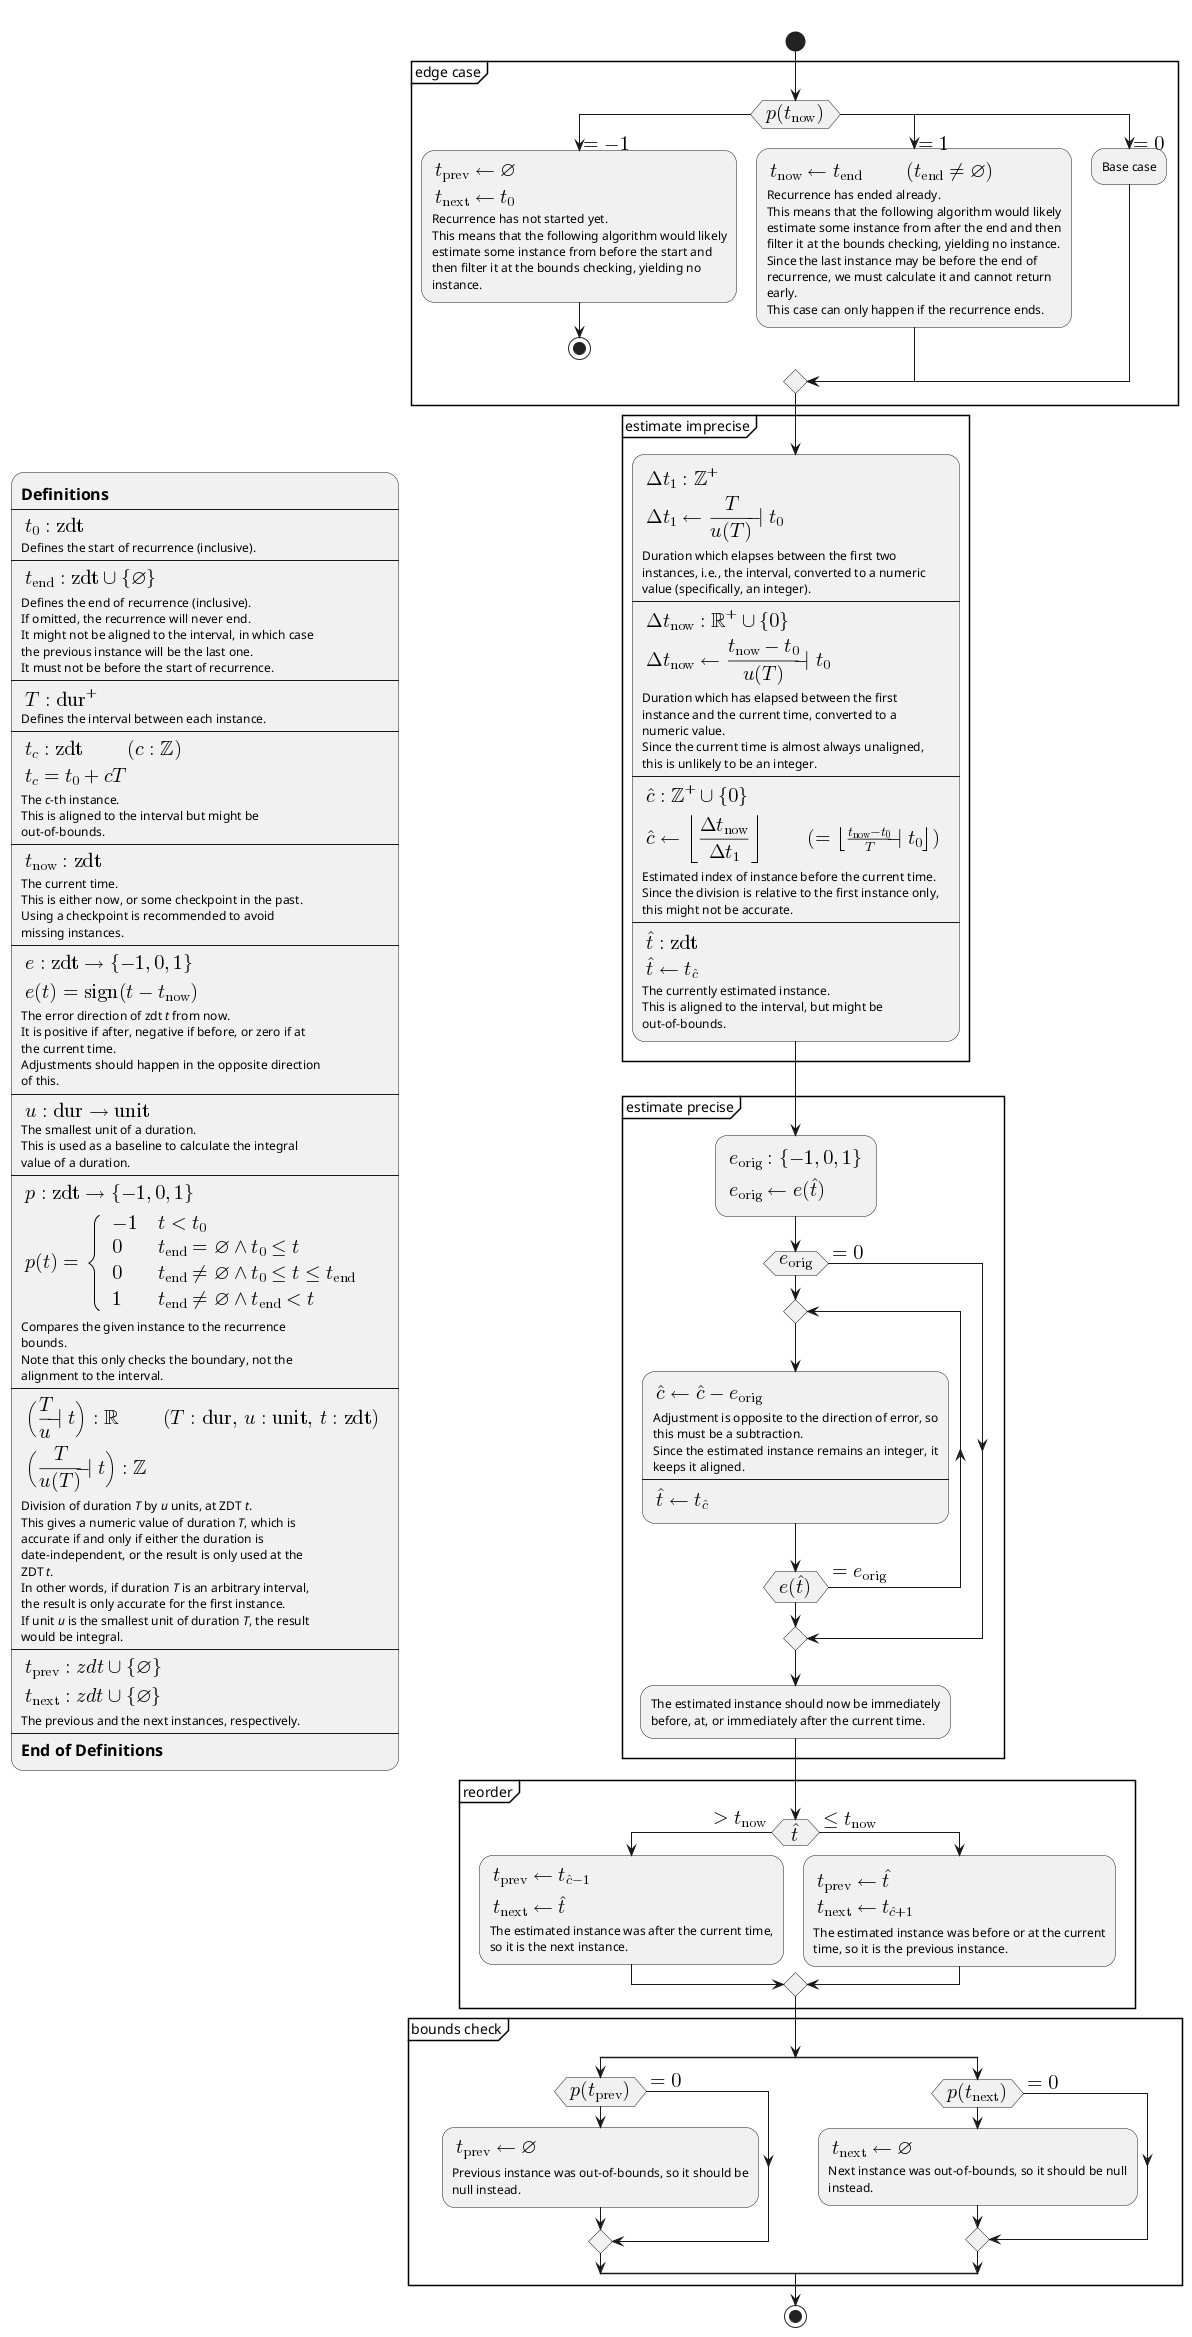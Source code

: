 @startuml getRecurringInstance
<style>
element {
  MaximumWidth 300
}
</style>

split
-[hidden]->

:= Definitions
----
<latex>t_0\colon \mathrm{zdt}</latex>
Defines the start of recurrence (inclusive).
----
<latex>t_{\mathrm{end}}\colon \mathrm{zdt}\cup \{\varnothing\}</latex>
Defines the end of recurrence (inclusive).
If omitted, the recurrence will never end.
It might not be aligned to the interval, in which case the previous instance will be the last one.
It must not be before the start of recurrence.
----
<latex>T\colon \mathrm{dur}^+</latex>
Defines the interval between each instance.
----
<latex>t_c\colon \mathrm{zdt} \pod{c\colon \mathbb{Z}}\\t_c = t_0 + cT</latex>
The <i>c</i>-th instance.
This is aligned to the interval but might be out-of-bounds.
----
<latex>t_{\mathrm{now}}\colon \mathrm{zdt}</latex>
The current time.
This is either now, or some checkpoint in the past.
Using a checkpoint is recommended to avoid missing instances.
----
<latex>e: \mathrm{zdt} \to \{-1, 0, 1\}\\e(t) = \operatorname{sign}(t - t_{\mathrm{now}})</latex>
The error direction of zdt <i>t</i> from now.
It is positive if after, negative if before, or zero if at the current time.
Adjustments should happen in the opposite direction of this.
----
<latex>u\colon \mathrm{dur} \to \mathrm{unit}</latex>
The smallest unit of a duration.
This is used as a baseline to calculate the integral value of a duration.
----
<latex>p\colon \mathrm{zdt} \to \{-1, 0, 1\}\\p(t) = \begin{cases}-1 \quad& t < t_0\\0 \quad& t_{\mathrm{end}} = \varnothing \land t_0 \le t\\0 \quad& t_{\mathrm{end}} \ne \varnothing \land t_0 \le t \le t_{\mathrm{end}}\\1 \quad& t_{\mathrm{end}} \ne \varnothing \land t_{\mathrm{end}} < t\end{cases}</latex>
Compares the given instance to the recurrence bounds.
Note that this only checks the boundary, not the alignment to the interval.
----
<latex>\Bigl(\frac{T}{u} \kern{-11mu}-\kern{-8mu}|\;t \Bigr)\colon \mathbb{R}\pod{T \colon \mathrm{dur},\, u \colon \mathrm{unit},\, t \colon \mathrm{zdt}}\\\Bigl(\frac{T}{u(T)} \kern{-11mu}-\kern{-8mu}|\;t\Bigr)\colon \mathbb{Z}</latex>
Division of duration <i>T</i> by <i>u</i> units, at ZDT <i>t</i>.
This gives a numeric value of duration <i>T</i>, which is accurate if and only if either the duration is date-independent, or the result is only used at the ZDT <i>t</i>.
In other words, if duration <i>T</i> is an arbitrary interval, the result is only accurate for the first instance.
If unit <i>u</i> is the smallest unit of duration <i>T</i>, the result would be integral.
----
<latex>t_{\mathrm{prev}} \colon zdt \cup\{\varnothing\}\\t_{\mathrm{next}} \colon zdt \cup\{\varnothing\}</latex>
The previous and the next instances, respectively.
----
= End of Definitions;
detach

split again
-[hidden]->
start

group edge case
	switch (<latex>p(t_{\mathrm{now}})</latex>)
	case (<latex>= -1</latex>)
		:<latex>t_{\mathrm{prev}} \mathrel\leftarrow \varnothing\\t_{\mathrm{next}} \mathrel\leftarrow t_0</latex>
		Recurrence has not started yet.
		This means that the following algorithm would likely estimate some instance from before the start and then filter it at the bounds checking, yielding no instance.;
		stop
	case (<latex>= 1</latex>)
		:<latex>t_{\mathrm{now}} \mathrel\leftarrow t_{\mathrm{end}} \pod{t_{\mathrm{end}} \ne \varnothing}</latex>
		Recurrence has ended already.
		This means that the following algorithm would likely estimate some instance from after the end and then filter it at the bounds checking, yielding no instance.
		Since the last instance may be before the end of recurrence, we must calculate it and cannot return early.
		This case can only happen if the recurrence ends.;
	case (<latex>= 0</latex>)
		:Base case;
	endswitch
end group

group estimate imprecise
	:<latex>\Delta t_1\colon \mathbb{Z}^+\\\Delta t_1 \mathrel\leftarrow \frac{T}{u(T)} \kern{-11mu}-\kern{-8mu}|\;t_0</latex>
	Duration which elapses between the first two instances, i.e., the interval, converted to a numeric value (specifically, an integer).
	----
	<latex>\Delta t_{\mathrm{now}}\colon \mathbb{R}^+ \cup \{0\} \\\Delta t_{\mathrm{now}} \mathrel\leftarrow \frac{t_{\mathrm{now}} - t_0}{u(T)} \kern{-11mu}-\kern{-8mu}|\;t_0</latex>
	Duration which has elapsed between the first instance and the current time, converted to a numeric value.
	Since the current time is almost always unaligned, this is unlikely to be an integer.
	----
	<latex>\hat c\colon \mathbb{Z}^{+} \cup \{0\}\\\hat c \mathrel\leftarrow \left\lfloor \frac{\Delta t_{\mathrm{now}}}{\Delta t_1} \right\rfloor \pod{= \textstyle \left\lfloor \frac{t_{\mathrm{now}} - t_0}{T} \kern{-11mu}-\kern{-8mu}|\;t_0 \right\rfloor}</latex>
	Estimated index of instance before the current time.
	Since the division is relative to the first instance only, this might not be accurate.
	----
	<latex>\hat t\colon \mathrm{zdt}\\\hat t \mathrel\leftarrow t_{\hat c}</latex>
	The currently estimated instance.
	This is aligned to the interval, but might be out-of-bounds.;
end group

group estimate precise
	:<latex>e_{\mathrm{orig}}\colon \{-1,0,1\}\\e_{\mathrm{orig}} \mathrel\leftarrow e(\hat t)</latex>;
	if (<latex>e_{\mathrm{orig}}</latex>) then
		repeat
			:<latex>\hat c \mathrel\leftarrow \hat c - e_{\mathrm{orig}}</latex>
			Adjustment is opposite to the direction of error, so this must be a subtraction.
			Since the estimated instance remains an integer, it keeps it aligned.
			----
			<latex>\hat t \mathrel\leftarrow t_{\hat c}</latex>;
		repeat while (<latex>e(\hat t)</latex>) is (<latex>= e_{\mathrm{orig}}</latex>)
	else (<latex>= 0</latex>)
	endif
	:The estimated instance should now be immediately before, at, or immediately after the current time.;
end group

group reorder
	if (<latex>\hat t</latex>) is (<latex>\gt t_{\mathrm{now}}</latex>) then
		:<latex>t_{\mathrm{prev}} \mathrel\leftarrow t_{\hat c - 1}\\t_{\mathrm{next}} \mathrel\leftarrow \hat t</latex>
		The estimated instance was after the current time, so it is the next instance.;
	else (<latex>\le t_{\mathrm{now}}</latex>)
		:<latex>t_{\mathrm{prev}} \mathrel\leftarrow \hat t\\t_{\mathrm{next}} \mathrel\leftarrow t_{\hat c + 1}</latex>
		The estimated instance was before or at the current time, so it is the previous instance.;
	endif
end group

group bounds check
	split
		if (<latex>p(t_{\mathrm{prev}})</latex>) then
			:<latex>t_{\mathrm{prev}} \mathrel\leftarrow \varnothing</latex>
			Previous instance was out-of-bounds, so it should be null instead.;
		else (<latex>= 0</latex>)
		endif
	split again
		if (<latex>p(t_{\mathrm{next}})</latex>) then
			:<latex>t_{\mathrm{next}} \mathrel\leftarrow \varnothing</latex>
			Next instance was out-of-bounds, so it should be null instead.;
		else (<latex>= 0</latex>)
		endif
	end split
end group

stop
end split

@enduml
